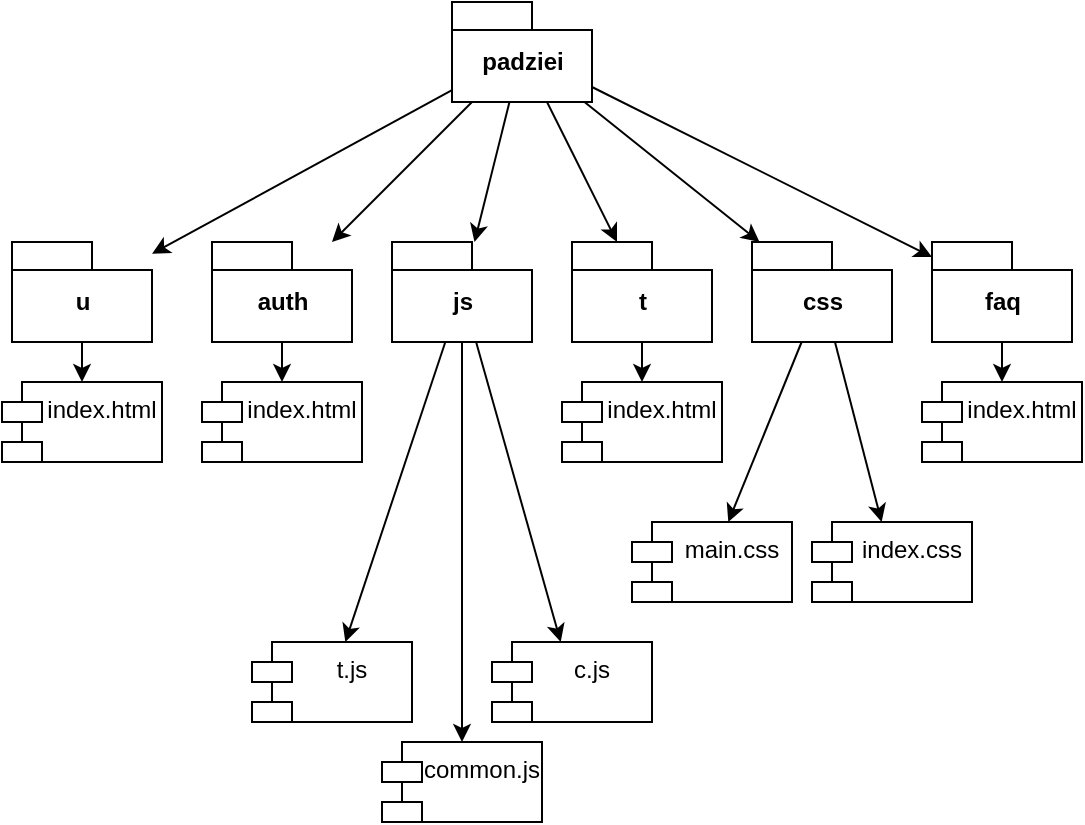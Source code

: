 <mxfile>
    <diagram id="tl9C8jrRtOdVsbWJpzlM" name="Page-1">
        <mxGraphModel dx="1266" dy="499" grid="0" gridSize="10" guides="1" tooltips="1" connect="1" arrows="1" fold="1" page="1" pageScale="1" pageWidth="850" pageHeight="1100" math="0" shadow="0">
            <root>
                <mxCell id="0"/>
                <mxCell id="1" parent="0"/>
                <mxCell id="29" style="edgeStyle=none;html=1;" edge="1" parent="1" source="2" target="15">
                    <mxGeometry relative="1" as="geometry"/>
                </mxCell>
                <mxCell id="2" value="u" style="shape=folder;fontStyle=1;spacingTop=10;tabWidth=40;tabHeight=14;tabPosition=left;html=1;" vertex="1" parent="1">
                    <mxGeometry x="120" y="250" width="70" height="50" as="geometry"/>
                </mxCell>
                <mxCell id="30" style="edgeStyle=none;html=1;" edge="1" parent="1" source="3" target="19">
                    <mxGeometry relative="1" as="geometry"/>
                </mxCell>
                <mxCell id="3" value="t" style="shape=folder;fontStyle=1;spacingTop=10;tabWidth=40;tabHeight=14;tabPosition=left;html=1;" vertex="1" parent="1">
                    <mxGeometry x="400" y="250" width="70" height="50" as="geometry"/>
                </mxCell>
                <mxCell id="25" style="edgeStyle=none;html=1;" edge="1" parent="1" source="4" target="22">
                    <mxGeometry relative="1" as="geometry"/>
                </mxCell>
                <mxCell id="26" style="edgeStyle=none;html=1;" edge="1" parent="1" source="4" target="21">
                    <mxGeometry relative="1" as="geometry"/>
                </mxCell>
                <mxCell id="27" style="edgeStyle=none;html=1;" edge="1" parent="1" source="4" target="23">
                    <mxGeometry relative="1" as="geometry"/>
                </mxCell>
                <mxCell id="4" value="js" style="shape=folder;fontStyle=1;spacingTop=10;tabWidth=40;tabHeight=14;tabPosition=left;html=1;" vertex="1" parent="1">
                    <mxGeometry x="310" y="250" width="70" height="50" as="geometry"/>
                </mxCell>
                <mxCell id="34" style="edgeStyle=none;html=1;" edge="1" parent="1" source="5" target="32">
                    <mxGeometry relative="1" as="geometry"/>
                </mxCell>
                <mxCell id="35" style="edgeStyle=none;html=1;" edge="1" parent="1" source="5" target="33">
                    <mxGeometry relative="1" as="geometry"/>
                </mxCell>
                <mxCell id="5" value="css" style="shape=folder;fontStyle=1;spacingTop=10;tabWidth=40;tabHeight=14;tabPosition=left;html=1;" vertex="1" parent="1">
                    <mxGeometry x="490" y="250" width="70" height="50" as="geometry"/>
                </mxCell>
                <mxCell id="28" style="edgeStyle=none;html=1;" edge="1" parent="1" source="6" target="18">
                    <mxGeometry relative="1" as="geometry"/>
                </mxCell>
                <mxCell id="6" value="auth" style="shape=folder;fontStyle=1;spacingTop=10;tabWidth=40;tabHeight=14;tabPosition=left;html=1;" vertex="1" parent="1">
                    <mxGeometry x="220" y="250" width="70" height="50" as="geometry"/>
                </mxCell>
                <mxCell id="31" style="edgeStyle=none;html=1;" edge="1" parent="1" source="7" target="20">
                    <mxGeometry relative="1" as="geometry"/>
                </mxCell>
                <mxCell id="7" value="faq" style="shape=folder;fontStyle=1;spacingTop=10;tabWidth=40;tabHeight=14;tabPosition=left;html=1;" vertex="1" parent="1">
                    <mxGeometry x="580" y="250" width="70" height="50" as="geometry"/>
                </mxCell>
                <mxCell id="9" style="edgeStyle=none;html=1;" edge="1" parent="1" source="8" target="2">
                    <mxGeometry relative="1" as="geometry"/>
                </mxCell>
                <mxCell id="10" style="edgeStyle=none;html=1;" edge="1" parent="1" source="8" target="6">
                    <mxGeometry relative="1" as="geometry"/>
                </mxCell>
                <mxCell id="11" style="edgeStyle=none;html=1;" edge="1" parent="1" source="8" target="4">
                    <mxGeometry relative="1" as="geometry"/>
                </mxCell>
                <mxCell id="12" style="edgeStyle=none;html=1;" edge="1" parent="1" source="8" target="3">
                    <mxGeometry relative="1" as="geometry"/>
                </mxCell>
                <mxCell id="13" style="edgeStyle=none;html=1;" edge="1" parent="1" source="8" target="5">
                    <mxGeometry relative="1" as="geometry"/>
                </mxCell>
                <mxCell id="14" style="edgeStyle=none;html=1;" edge="1" parent="1" source="8" target="7">
                    <mxGeometry relative="1" as="geometry"/>
                </mxCell>
                <mxCell id="8" value="padziei" style="shape=folder;fontStyle=1;spacingTop=10;tabWidth=40;tabHeight=14;tabPosition=left;html=1;" vertex="1" parent="1">
                    <mxGeometry x="340" y="130" width="70" height="50" as="geometry"/>
                </mxCell>
                <mxCell id="15" value="index.html" style="shape=module;align=left;spacingLeft=20;align=center;verticalAlign=top;" vertex="1" parent="1">
                    <mxGeometry x="115" y="320" width="80" height="40" as="geometry"/>
                </mxCell>
                <mxCell id="18" value="index.html" style="shape=module;align=left;spacingLeft=20;align=center;verticalAlign=top;" vertex="1" parent="1">
                    <mxGeometry x="215" y="320" width="80" height="40" as="geometry"/>
                </mxCell>
                <mxCell id="19" value="index.html" style="shape=module;align=left;spacingLeft=20;align=center;verticalAlign=top;" vertex="1" parent="1">
                    <mxGeometry x="395" y="320" width="80" height="40" as="geometry"/>
                </mxCell>
                <mxCell id="20" value="index.html" style="shape=module;align=left;spacingLeft=20;align=center;verticalAlign=top;" vertex="1" parent="1">
                    <mxGeometry x="575" y="320" width="80" height="40" as="geometry"/>
                </mxCell>
                <mxCell id="21" value="common.js" style="shape=module;align=left;spacingLeft=20;align=center;verticalAlign=top;" vertex="1" parent="1">
                    <mxGeometry x="305" y="500" width="80" height="40" as="geometry"/>
                </mxCell>
                <mxCell id="22" value="t.js" style="shape=module;align=left;spacingLeft=20;align=center;verticalAlign=top;" vertex="1" parent="1">
                    <mxGeometry x="240" y="450" width="80" height="40" as="geometry"/>
                </mxCell>
                <mxCell id="23" value="c.js" style="shape=module;align=left;spacingLeft=20;align=center;verticalAlign=top;" vertex="1" parent="1">
                    <mxGeometry x="360" y="450" width="80" height="40" as="geometry"/>
                </mxCell>
                <mxCell id="32" value="main.css" style="shape=module;align=left;spacingLeft=20;align=center;verticalAlign=top;" vertex="1" parent="1">
                    <mxGeometry x="430" y="390" width="80" height="40" as="geometry"/>
                </mxCell>
                <mxCell id="33" value="index.css" style="shape=module;align=left;spacingLeft=20;align=center;verticalAlign=top;" vertex="1" parent="1">
                    <mxGeometry x="520" y="390" width="80" height="40" as="geometry"/>
                </mxCell>
            </root>
        </mxGraphModel>
    </diagram>
</mxfile>
